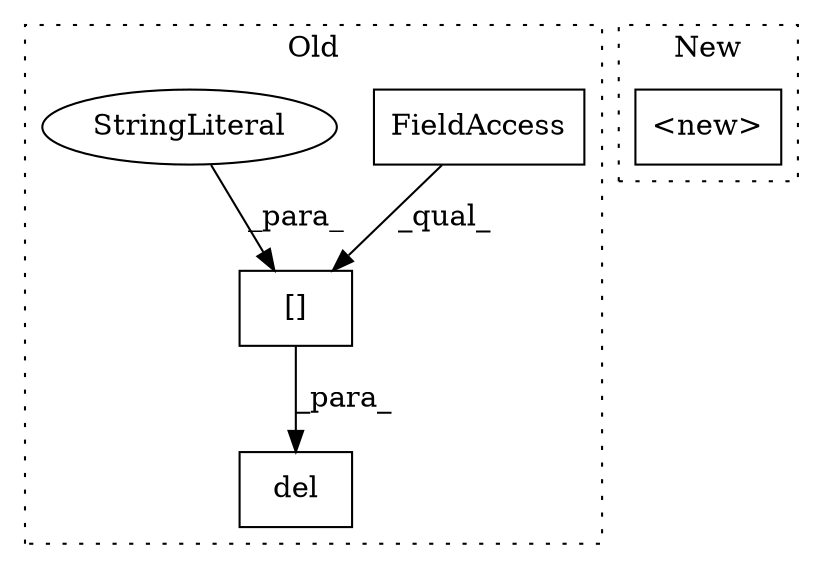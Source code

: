 digraph G {
subgraph cluster0 {
1 [label="del" a="32" s="1058,1081" l="4,1" shape="box"];
3 [label="[]" a="2" s="1062,1080" l="12,1" shape="box"];
4 [label="FieldAccess" a="22" s="1062" l="11" shape="box"];
5 [label="StringLiteral" a="45" s="1074" l="6" shape="ellipse"];
label = "Old";
style="dotted";
}
subgraph cluster1 {
2 [label="<new>" a="46" s="1024,1040" l="6,2" shape="box"];
label = "New";
style="dotted";
}
3 -> 1 [label="_para_"];
4 -> 3 [label="_qual_"];
5 -> 3 [label="_para_"];
}